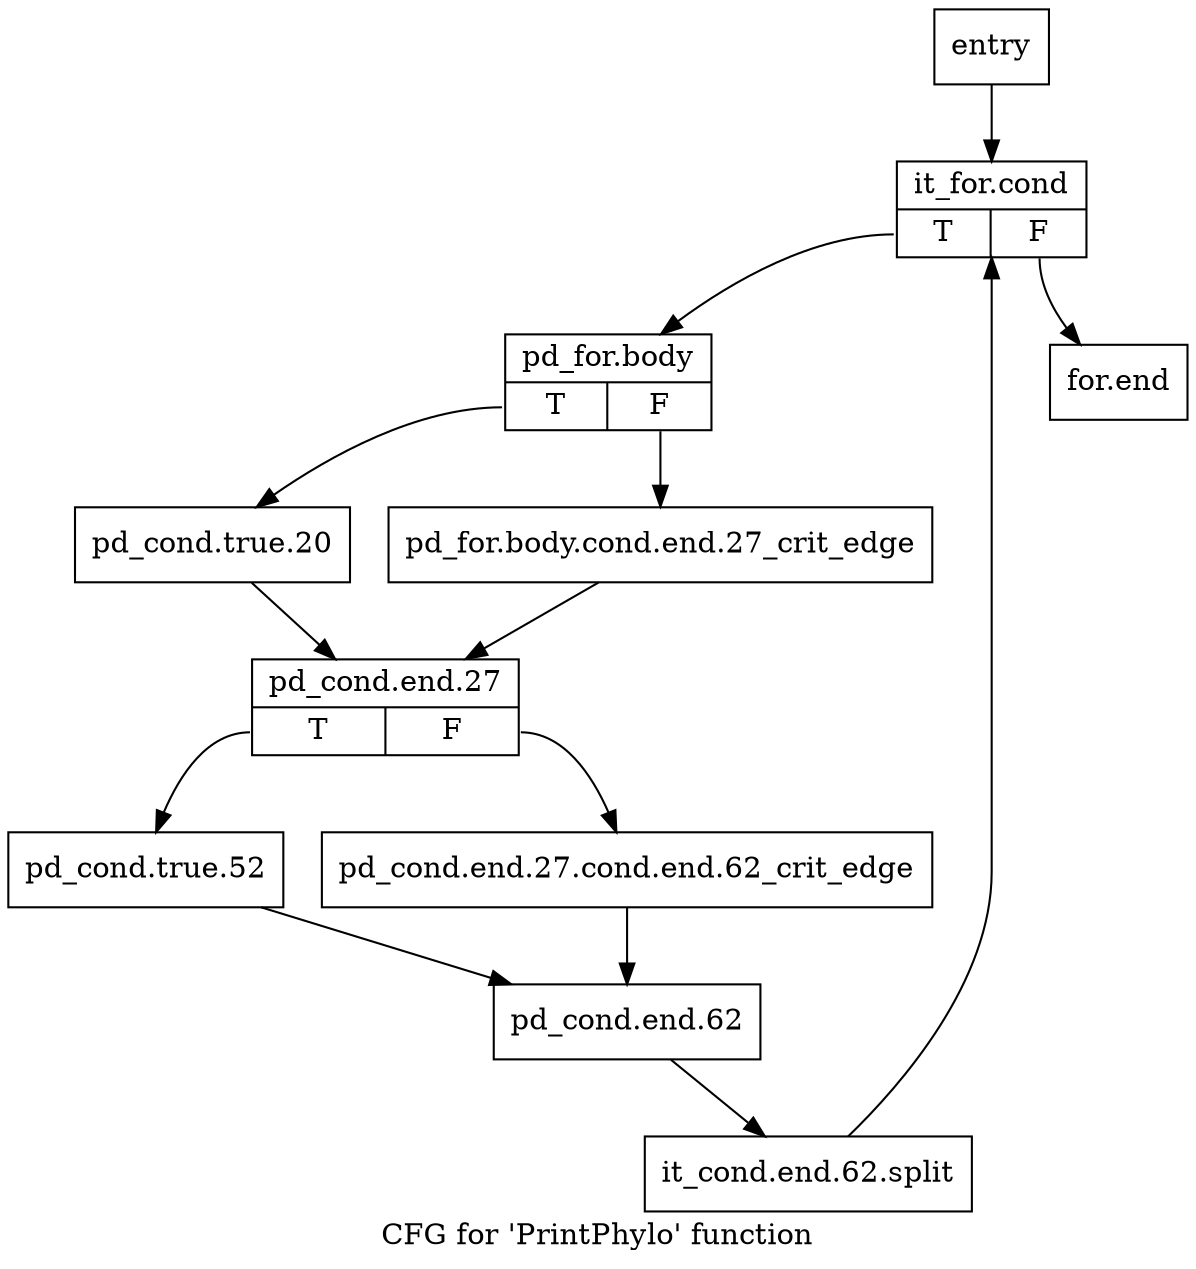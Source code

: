 digraph "CFG for 'PrintPhylo' function" {
	label="CFG for 'PrintPhylo' function";

	Node0x2c1de40 [shape=record,label="{entry}"];
	Node0x2c1de40 -> Node0x2c1de90;
	Node0x2c1de90 [shape=record,label="{it_for.cond|{<s0>T|<s1>F}}"];
	Node0x2c1de90:s0 -> Node0x2c1dee0;
	Node0x2c1de90:s1 -> Node0x2c1e110;
	Node0x2c1dee0 [shape=record,label="{pd_for.body|{<s0>T|<s1>F}}"];
	Node0x2c1dee0:s0 -> Node0x2c1df80;
	Node0x2c1dee0:s1 -> Node0x2c1df30;
	Node0x2c1df30 [shape=record,label="{pd_for.body.cond.end.27_crit_edge}"];
	Node0x2c1df30 -> Node0x2c1dfd0;
	Node0x2c1df80 [shape=record,label="{pd_cond.true.20}"];
	Node0x2c1df80 -> Node0x2c1dfd0;
	Node0x2c1dfd0 [shape=record,label="{pd_cond.end.27|{<s0>T|<s1>F}}"];
	Node0x2c1dfd0:s0 -> Node0x2c1e070;
	Node0x2c1dfd0:s1 -> Node0x2c1e020;
	Node0x2c1e020 [shape=record,label="{pd_cond.end.27.cond.end.62_crit_edge}"];
	Node0x2c1e020 -> Node0x2c1e0c0;
	Node0x2c1e070 [shape=record,label="{pd_cond.true.52}"];
	Node0x2c1e070 -> Node0x2c1e0c0;
	Node0x2c1e0c0 [shape=record,label="{pd_cond.end.62}"];
	Node0x2c1e0c0 -> Node0x3641320;
	Node0x3641320 [shape=record,label="{it_cond.end.62.split}"];
	Node0x3641320 -> Node0x2c1de90;
	Node0x2c1e110 [shape=record,label="{for.end}"];
}
